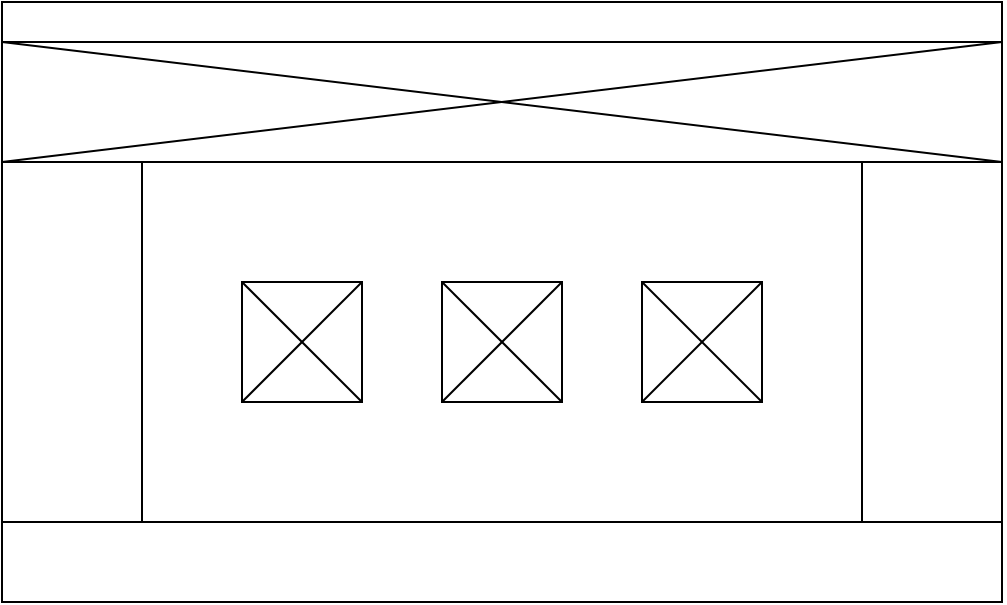 <mxfile version="14.2.9"><diagram id="LYxoItEPK8xBzS7T_DZD" name="Page-1"><mxGraphModel dx="1422" dy="801" grid="1" gridSize="10" guides="1" tooltips="1" connect="1" arrows="1" fold="1" page="1" pageScale="1" pageWidth="827" pageHeight="1169" math="0" shadow="0"><root><mxCell id="0"/><mxCell id="1" parent="0"/><mxCell id="jWcr0ETQtxZNTT55kzj1-1" value="" style="rounded=0;whiteSpace=wrap;html=1;" vertex="1" parent="1"><mxGeometry x="150" y="150" width="500" height="300" as="geometry"/></mxCell><mxCell id="jWcr0ETQtxZNTT55kzj1-2" value="" style="rounded=0;whiteSpace=wrap;html=1;" vertex="1" parent="1"><mxGeometry x="150" y="150" width="500" height="20" as="geometry"/></mxCell><mxCell id="jWcr0ETQtxZNTT55kzj1-3" value="" style="rounded=0;whiteSpace=wrap;html=1;" vertex="1" parent="1"><mxGeometry x="150" y="170" width="500" height="60" as="geometry"/></mxCell><mxCell id="jWcr0ETQtxZNTT55kzj1-4" value="" style="rounded=0;whiteSpace=wrap;html=1;" vertex="1" parent="1"><mxGeometry x="220" y="230" width="360" height="220" as="geometry"/></mxCell><mxCell id="jWcr0ETQtxZNTT55kzj1-5" value="" style="endArrow=none;html=1;exitX=0;exitY=1;exitDx=0;exitDy=0;entryX=1;entryY=0;entryDx=0;entryDy=0;" edge="1" parent="1" source="jWcr0ETQtxZNTT55kzj1-3" target="jWcr0ETQtxZNTT55kzj1-3"><mxGeometry width="50" height="50" relative="1" as="geometry"><mxPoint x="380" y="230" as="sourcePoint"/><mxPoint x="430" y="180" as="targetPoint"/></mxGeometry></mxCell><mxCell id="jWcr0ETQtxZNTT55kzj1-6" value="" style="endArrow=none;html=1;exitX=0;exitY=0;exitDx=0;exitDy=0;entryX=1;entryY=1;entryDx=0;entryDy=0;" edge="1" parent="1" source="jWcr0ETQtxZNTT55kzj1-3" target="jWcr0ETQtxZNTT55kzj1-3"><mxGeometry width="50" height="50" relative="1" as="geometry"><mxPoint x="150" y="220" as="sourcePoint"/><mxPoint x="200" y="170" as="targetPoint"/></mxGeometry></mxCell><mxCell id="jWcr0ETQtxZNTT55kzj1-7" value="" style="rounded=0;whiteSpace=wrap;html=1;" vertex="1" parent="1"><mxGeometry x="270" y="290" width="60" height="60" as="geometry"/></mxCell><mxCell id="jWcr0ETQtxZNTT55kzj1-8" value="" style="rounded=0;whiteSpace=wrap;html=1;" vertex="1" parent="1"><mxGeometry x="370" y="290" width="60" height="60" as="geometry"/></mxCell><mxCell id="jWcr0ETQtxZNTT55kzj1-9" value="" style="rounded=0;whiteSpace=wrap;html=1;" vertex="1" parent="1"><mxGeometry x="470" y="290" width="60" height="60" as="geometry"/></mxCell><mxCell id="jWcr0ETQtxZNTT55kzj1-10" value="" style="rounded=0;whiteSpace=wrap;html=1;" vertex="1" parent="1"><mxGeometry x="150" y="410" width="500" height="40" as="geometry"/></mxCell><mxCell id="jWcr0ETQtxZNTT55kzj1-11" value="" style="endArrow=none;html=1;entryX=1;entryY=0;entryDx=0;entryDy=0;" edge="1" parent="1" target="jWcr0ETQtxZNTT55kzj1-7"><mxGeometry width="50" height="50" relative="1" as="geometry"><mxPoint x="270" y="350" as="sourcePoint"/><mxPoint x="320" y="300" as="targetPoint"/></mxGeometry></mxCell><mxCell id="jWcr0ETQtxZNTT55kzj1-12" value="" style="endArrow=none;html=1;entryX=1;entryY=0;entryDx=0;entryDy=0;" edge="1" parent="1" target="jWcr0ETQtxZNTT55kzj1-8"><mxGeometry width="50" height="50" relative="1" as="geometry"><mxPoint x="370" y="350" as="sourcePoint"/><mxPoint x="420" y="300" as="targetPoint"/></mxGeometry></mxCell><mxCell id="jWcr0ETQtxZNTT55kzj1-13" value="" style="endArrow=none;html=1;entryX=1;entryY=0;entryDx=0;entryDy=0;" edge="1" parent="1" target="jWcr0ETQtxZNTT55kzj1-9"><mxGeometry width="50" height="50" relative="1" as="geometry"><mxPoint x="470" y="350" as="sourcePoint"/><mxPoint x="520" y="300" as="targetPoint"/></mxGeometry></mxCell><mxCell id="jWcr0ETQtxZNTT55kzj1-14" value="" style="endArrow=none;html=1;exitX=0;exitY=0;exitDx=0;exitDy=0;entryX=1;entryY=1;entryDx=0;entryDy=0;" edge="1" parent="1" source="jWcr0ETQtxZNTT55kzj1-7" target="jWcr0ETQtxZNTT55kzj1-7"><mxGeometry width="50" height="50" relative="1" as="geometry"><mxPoint x="280" y="340" as="sourcePoint"/><mxPoint x="330" y="290" as="targetPoint"/></mxGeometry></mxCell><mxCell id="jWcr0ETQtxZNTT55kzj1-15" value="" style="endArrow=none;html=1;exitX=0;exitY=0;exitDx=0;exitDy=0;entryX=1;entryY=1;entryDx=0;entryDy=0;" edge="1" parent="1" source="jWcr0ETQtxZNTT55kzj1-8" target="jWcr0ETQtxZNTT55kzj1-8"><mxGeometry width="50" height="50" relative="1" as="geometry"><mxPoint x="380" y="340" as="sourcePoint"/><mxPoint x="430" y="290" as="targetPoint"/></mxGeometry></mxCell><mxCell id="jWcr0ETQtxZNTT55kzj1-16" value="" style="endArrow=none;html=1;exitX=0;exitY=0;exitDx=0;exitDy=0;entryX=1;entryY=1;entryDx=0;entryDy=0;" edge="1" parent="1" source="jWcr0ETQtxZNTT55kzj1-9" target="jWcr0ETQtxZNTT55kzj1-9"><mxGeometry width="50" height="50" relative="1" as="geometry"><mxPoint x="480" y="350" as="sourcePoint"/><mxPoint x="530" y="300" as="targetPoint"/></mxGeometry></mxCell></root></mxGraphModel></diagram></mxfile>
